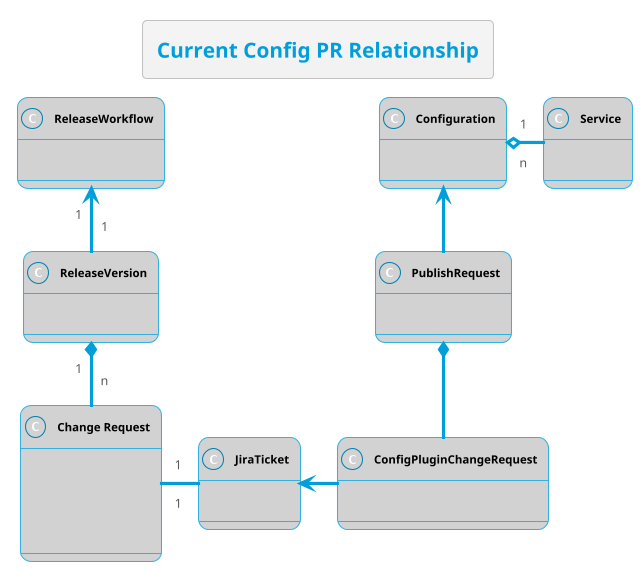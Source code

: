 @startuml
!theme bluegray
skinparam FooterFontColor black
skinparam DatabaseFontColor #007faf
skinparam ClassFontColor black
skinparam ClassBackgroundColor #d2d2d2


title Current Config PR Relationship

class "<b>PublishRequest" as PR {
    publishID
}

class "<b>Configuration" as config {
    namespace
}

class "<b>Change Request" as CR {
    CR_ID
    ChangeType
    Sub-Team
}

class "<b>JiraTicket" as JIRA {
    issueKey
}

class "<b>ReleaseVersion" as version {
    versionID
}

class "<b>ReleaseWorkflow" as workflow {
    workflow
}

class "<b>Service" as service {
    CMDB_ID
}

class "<b>ConfigPluginChangeRequest" as pluginCR {
    JIRAIssueKey
}

' class "<b>Repository" as Repo {
'     repoPath
'     projectID
' }


service "n" -left-o "1" config
PR -up-> config
CR "1" -right- "1" JIRA
CR "n" -up-* "1" version
version "1" -up-> "1" workflow

JIRA <-right- pluginCR
pluginCR -up-* PR
@enduml
